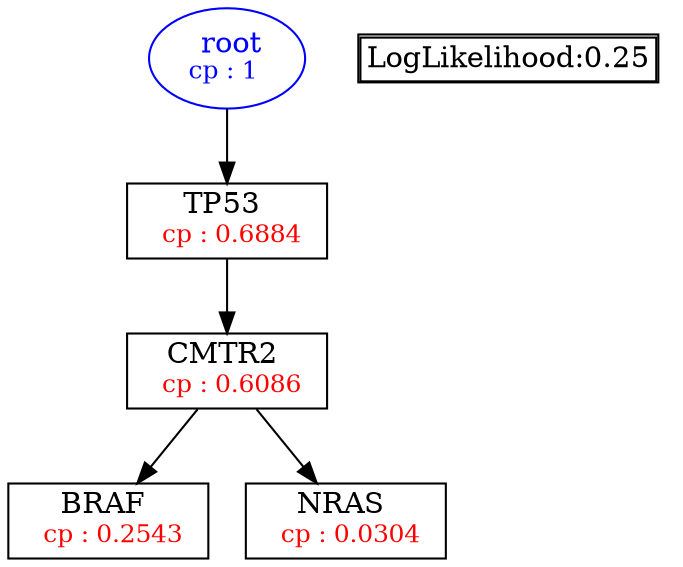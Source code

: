 digraph tree {
    "root" [label=<<font color='Blue'> root</font><br/><font color='Blue' POINT-SIZE='12'>cp : 1 </font>>, shape=oval, color=Blue];
    "S2" [label =<TP53 <br/> <font color='Red' POINT-SIZE='12'> cp : 0.6884 </font>>, shape=box];
    "S1" [label =<CMTR2 <br/> <font color='Red' POINT-SIZE='12'> cp : 0.6086 </font>>, shape=box];
    "S3" [label =<BRAF <br/> <font color='Red' POINT-SIZE='12'> cp : 0.2543 </font>>, shape=box];
    "S4" [label =<NRAS <br/> <font color='Red' POINT-SIZE='12'> cp : 0.0304 </font>>, shape=box];
    "root" -> "S2";
    "S2" -> "S1";
    "S1" -> "S3";
    "S1" -> "S4";

    node[shape=plaintext]
    fontsize="10"
    struct1 [label=
    <<TABLE BORDER="1" CELLBORDER="1" CELLSPACING="0" >
    <TR><TD ALIGN="LEFT">LogLikelihood:0.25</TD></TR>
    </TABLE>>];

}
